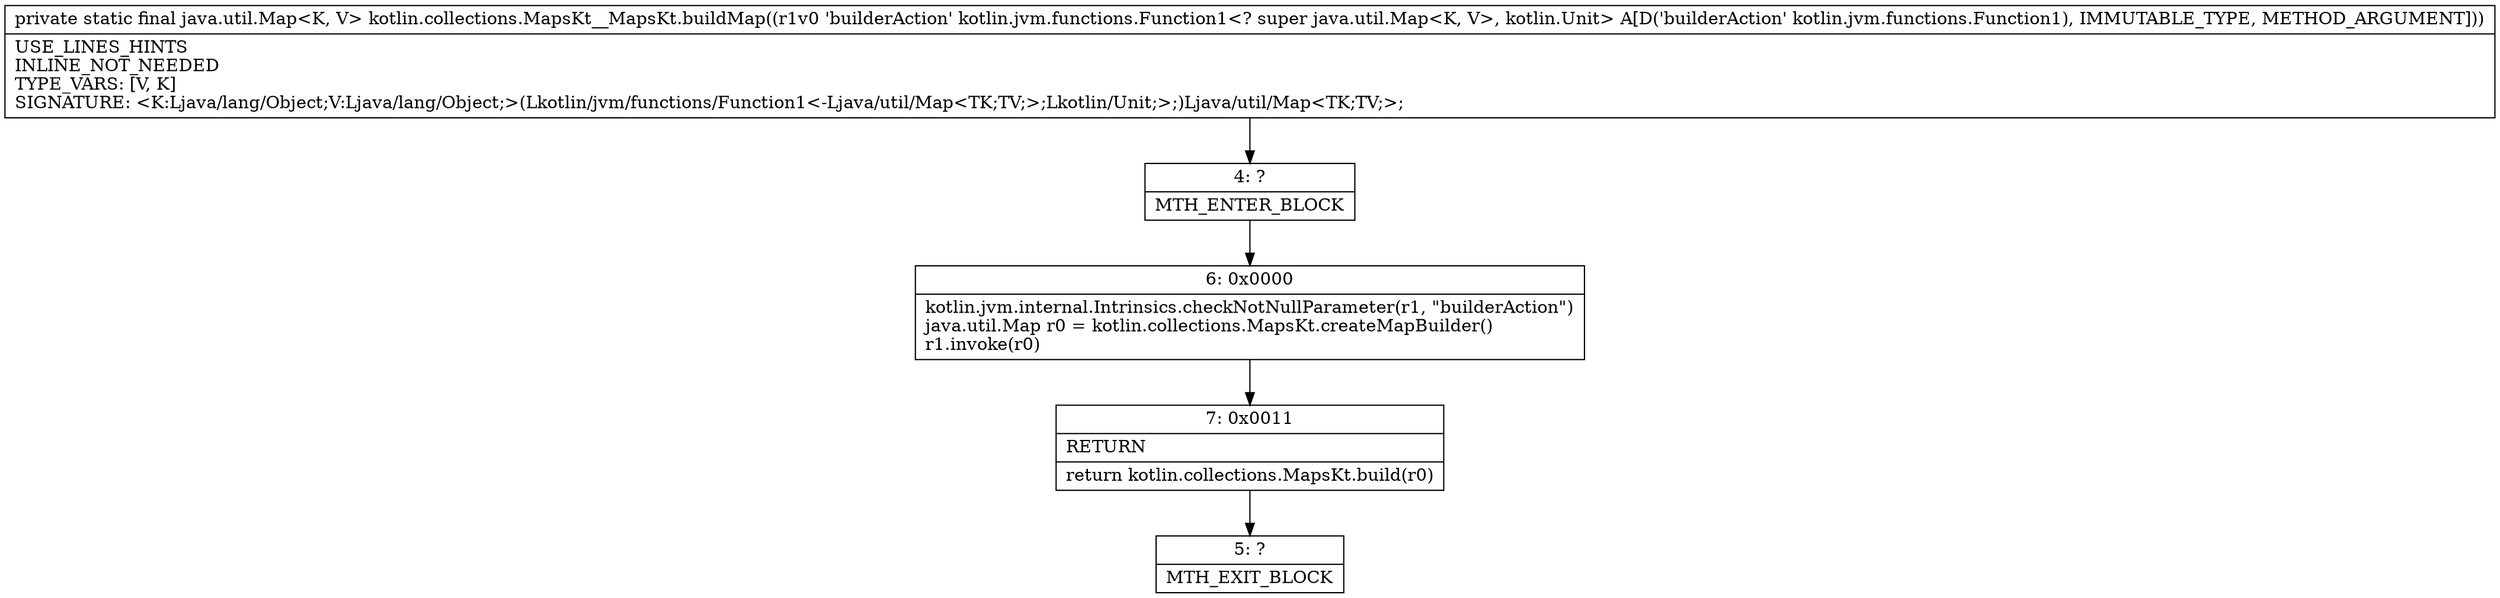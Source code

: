 digraph "CFG forkotlin.collections.MapsKt__MapsKt.buildMap(Lkotlin\/jvm\/functions\/Function1;)Ljava\/util\/Map;" {
Node_4 [shape=record,label="{4\:\ ?|MTH_ENTER_BLOCK\l}"];
Node_6 [shape=record,label="{6\:\ 0x0000|kotlin.jvm.internal.Intrinsics.checkNotNullParameter(r1, \"builderAction\")\ljava.util.Map r0 = kotlin.collections.MapsKt.createMapBuilder()\lr1.invoke(r0)\l}"];
Node_7 [shape=record,label="{7\:\ 0x0011|RETURN\l|return kotlin.collections.MapsKt.build(r0)\l}"];
Node_5 [shape=record,label="{5\:\ ?|MTH_EXIT_BLOCK\l}"];
MethodNode[shape=record,label="{private static final java.util.Map\<K, V\> kotlin.collections.MapsKt__MapsKt.buildMap((r1v0 'builderAction' kotlin.jvm.functions.Function1\<? super java.util.Map\<K, V\>, kotlin.Unit\> A[D('builderAction' kotlin.jvm.functions.Function1), IMMUTABLE_TYPE, METHOD_ARGUMENT]))  | USE_LINES_HINTS\lINLINE_NOT_NEEDED\lTYPE_VARS: [V, K]\lSIGNATURE: \<K:Ljava\/lang\/Object;V:Ljava\/lang\/Object;\>(Lkotlin\/jvm\/functions\/Function1\<\-Ljava\/util\/Map\<TK;TV;\>;Lkotlin\/Unit;\>;)Ljava\/util\/Map\<TK;TV;\>;\l}"];
MethodNode -> Node_4;Node_4 -> Node_6;
Node_6 -> Node_7;
Node_7 -> Node_5;
}

